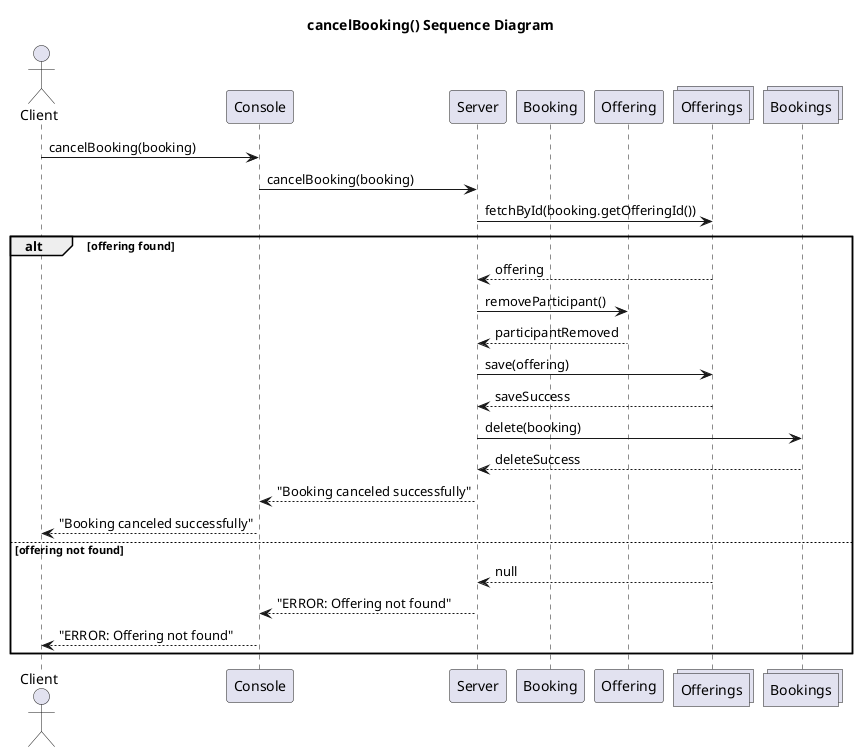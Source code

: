 @startuml cancelBooking

title cancelBooking() Sequence Diagram

Actor Client as "Client"
participant Console as Console
participant Server as "Server"
participant Booking as "Booking"
participant Offering as "Offering"
collections Offerings as OfferingsCatalog
collections Bookings as BookingsCatalog

Client -> Console: cancelBooking(booking)
Console -> Server: cancelBooking(booking)
Server -> OfferingsCatalog: fetchById(booking.getOfferingId())
alt offering found
    OfferingsCatalog --> Server: offering
    Server -> Offering: removeParticipant()
    Offering --> Server: participantRemoved
    Server -> OfferingsCatalog: save(offering)
    OfferingsCatalog --> Server: saveSuccess
    Server -> BookingsCatalog: delete(booking)
    BookingsCatalog --> Server: deleteSuccess
    Server --> Console: "Booking canceled successfully"
    Console --> Client: "Booking canceled successfully"
else offering not found
    OfferingsCatalog --> Server: null
    Server --> Console: "ERROR: Offering not found"
    Console --> Client: "ERROR: Offering not found"
end

@enduml
